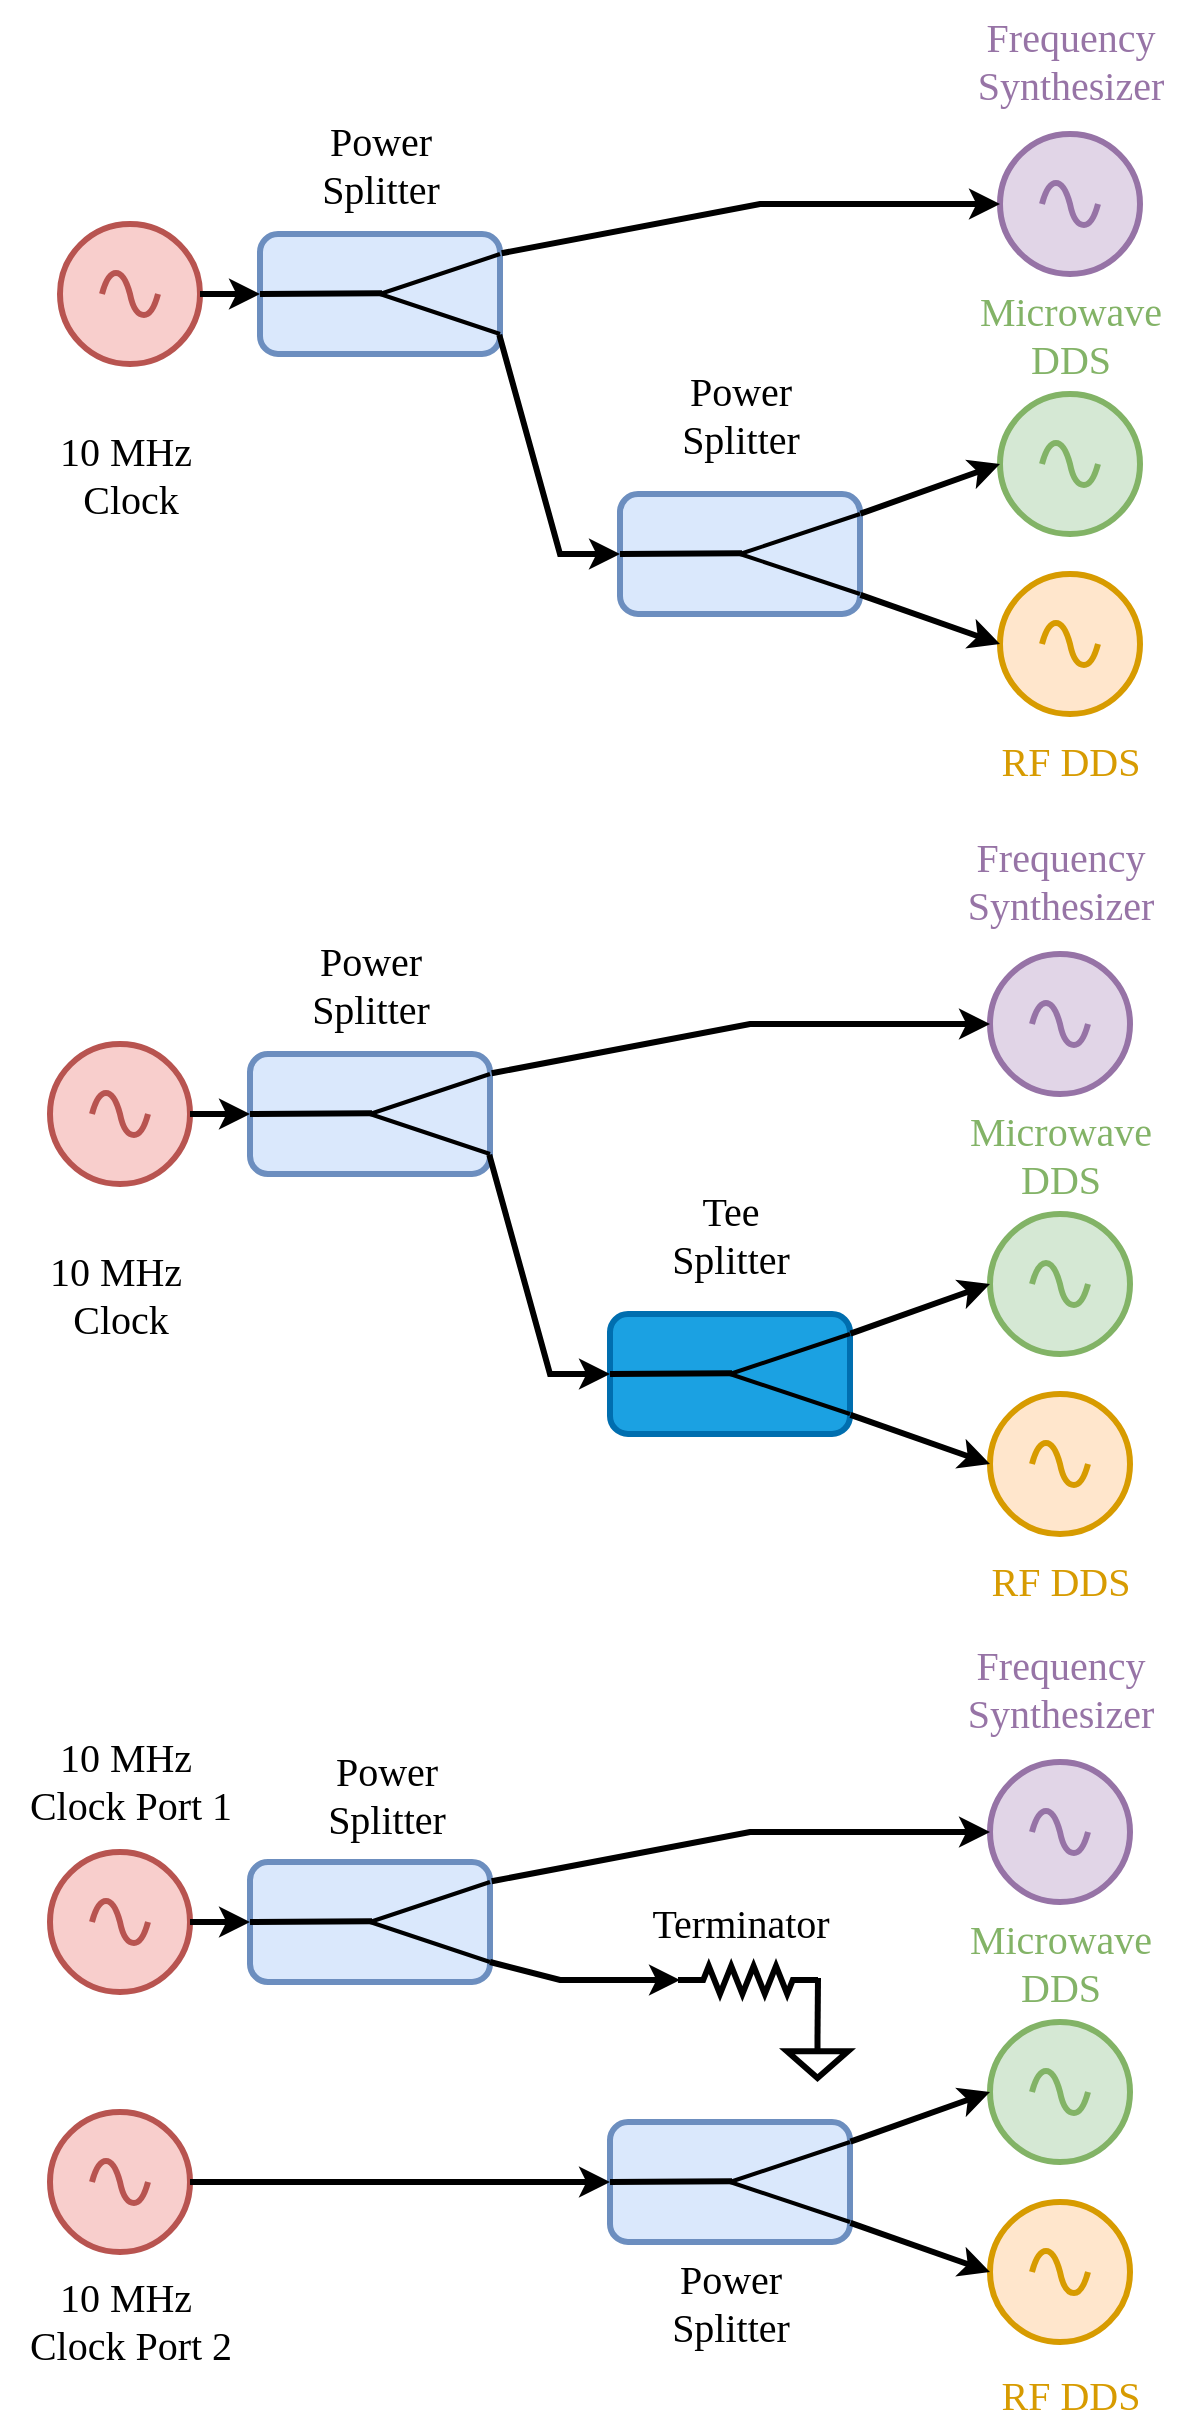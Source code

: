 <mxfile version="26.0.6">
  <diagram name="Page-1" id="kf-HXMYHtJ7qkP8PMGID">
    <mxGraphModel dx="1377" dy="718" grid="1" gridSize="10" guides="1" tooltips="1" connect="1" arrows="1" fold="1" page="1" pageScale="1" pageWidth="600" pageHeight="1300" math="0" shadow="0">
      <root>
        <mxCell id="0" />
        <mxCell id="1" parent="0" />
        <mxCell id="2XvLTmgFa15NH41Y0j28-1" value="" style="pointerEvents=1;verticalLabelPosition=bottom;shadow=0;dashed=0;align=center;html=1;verticalAlign=top;shape=mxgraph.electrical.signal_sources.source;aspect=fixed;points=[[0.5,0,0],[1,0.5,0],[0.5,1,0],[0,0.5,0]];elSignalType=ac;strokeWidth=3;fillColor=#f8cecc;strokeColor=#b85450;" vertex="1" parent="1">
          <mxGeometry x="30" y="122" width="70" height="70" as="geometry" />
        </mxCell>
        <mxCell id="2XvLTmgFa15NH41Y0j28-2" value="" style="rounded=1;whiteSpace=wrap;html=1;strokeWidth=3;container=0;fillColor=#dae8fc;strokeColor=#6c8ebf;" vertex="1" parent="1">
          <mxGeometry x="130" y="127" width="120" height="60" as="geometry" />
        </mxCell>
        <mxCell id="2XvLTmgFa15NH41Y0j28-3" value="" style="endArrow=none;html=1;rounded=0;strokeWidth=3;" edge="1" parent="1">
          <mxGeometry width="50" height="50" relative="1" as="geometry">
            <mxPoint x="130" y="157" as="sourcePoint" />
            <mxPoint x="191" y="156.57" as="targetPoint" />
          </mxGeometry>
        </mxCell>
        <mxCell id="2XvLTmgFa15NH41Y0j28-4" value="" style="endArrow=none;html=1;rounded=0;strokeWidth=2;endFill=0;" edge="1" parent="1">
          <mxGeometry width="50" height="50" relative="1" as="geometry">
            <mxPoint x="189.997" y="157" as="sourcePoint" />
            <mxPoint x="250" y="177" as="targetPoint" />
          </mxGeometry>
        </mxCell>
        <mxCell id="2XvLTmgFa15NH41Y0j28-5" value="" style="endArrow=none;html=1;rounded=0;strokeWidth=2;endFill=0;" edge="1" parent="1">
          <mxGeometry width="50" height="50" relative="1" as="geometry">
            <mxPoint x="189.997" y="157" as="sourcePoint" />
            <mxPoint x="250" y="137" as="targetPoint" />
          </mxGeometry>
        </mxCell>
        <mxCell id="2XvLTmgFa15NH41Y0j28-8" value="" style="pointerEvents=1;verticalLabelPosition=bottom;shadow=0;dashed=0;align=center;html=1;verticalAlign=top;shape=mxgraph.electrical.signal_sources.source;aspect=fixed;points=[[0.5,0,0],[1,0.5,0],[0.5,1,0],[0,0.5,0]];elSignalType=ac;strokeWidth=3;fillColor=#e1d5e7;strokeColor=#9673a6;fontColor=light-dark(#9774a6, #ededed);" vertex="1" parent="1">
          <mxGeometry x="500" y="77" width="70" height="70" as="geometry" />
        </mxCell>
        <mxCell id="2XvLTmgFa15NH41Y0j28-9" value="" style="pointerEvents=1;verticalLabelPosition=bottom;shadow=0;dashed=0;align=center;html=1;verticalAlign=top;shape=mxgraph.electrical.signal_sources.source;aspect=fixed;points=[[0.5,0,0],[1,0.5,0],[0.5,1,0],[0,0.5,0]];elSignalType=ac;strokeWidth=3;fillColor=#d5e8d4;strokeColor=#82b366;" vertex="1" parent="1">
          <mxGeometry x="500" y="207" width="70" height="70" as="geometry" />
        </mxCell>
        <mxCell id="2XvLTmgFa15NH41Y0j28-10" value="" style="pointerEvents=1;verticalLabelPosition=bottom;shadow=0;dashed=0;align=center;html=1;verticalAlign=top;shape=mxgraph.electrical.signal_sources.source;aspect=fixed;points=[[0.5,0,0],[1,0.5,0],[0.5,1,0],[0,0.5,0]];elSignalType=ac;strokeWidth=3;fillColor=#ffe6cc;strokeColor=#d79b00;" vertex="1" parent="1">
          <mxGeometry x="500" y="297" width="70" height="70" as="geometry" />
        </mxCell>
        <mxCell id="2XvLTmgFa15NH41Y0j28-11" value="" style="rounded=1;whiteSpace=wrap;html=1;strokeWidth=3;container=0;fillColor=#dae8fc;strokeColor=#6c8ebf;" vertex="1" parent="1">
          <mxGeometry x="310" y="257" width="120" height="60" as="geometry" />
        </mxCell>
        <mxCell id="2XvLTmgFa15NH41Y0j28-12" value="" style="endArrow=none;html=1;rounded=0;strokeWidth=3;" edge="1" parent="1">
          <mxGeometry width="50" height="50" relative="1" as="geometry">
            <mxPoint x="310" y="287" as="sourcePoint" />
            <mxPoint x="371" y="286.57" as="targetPoint" />
          </mxGeometry>
        </mxCell>
        <mxCell id="2XvLTmgFa15NH41Y0j28-13" value="" style="endArrow=none;html=1;rounded=0;strokeWidth=2;endFill=0;" edge="1" parent="1">
          <mxGeometry width="50" height="50" relative="1" as="geometry">
            <mxPoint x="369.997" y="287" as="sourcePoint" />
            <mxPoint x="430" y="307" as="targetPoint" />
          </mxGeometry>
        </mxCell>
        <mxCell id="2XvLTmgFa15NH41Y0j28-14" value="" style="endArrow=none;html=1;rounded=0;strokeWidth=2;endFill=0;" edge="1" parent="1">
          <mxGeometry width="50" height="50" relative="1" as="geometry">
            <mxPoint x="369.997" y="287" as="sourcePoint" />
            <mxPoint x="430" y="267" as="targetPoint" />
          </mxGeometry>
        </mxCell>
        <mxCell id="2XvLTmgFa15NH41Y0j28-15" value="&lt;font face=&quot;Congenial&quot;&gt;10 MHz&amp;nbsp;&lt;/font&gt;&lt;div&gt;&lt;font face=&quot;Congenial&quot;&gt;Clock&lt;/font&gt;&lt;/div&gt;" style="text;html=1;align=center;verticalAlign=middle;resizable=0;points=[];autosize=1;strokeColor=none;fillColor=none;fontSize=20;" vertex="1" parent="1">
          <mxGeometry x="20" y="217" width="90" height="60" as="geometry" />
        </mxCell>
        <mxCell id="2XvLTmgFa15NH41Y0j28-16" value="" style="endArrow=classic;html=1;rounded=0;entryX=0;entryY=0.5;entryDx=0;entryDy=0;entryPerimeter=0;strokeWidth=3;exitX=1.007;exitY=0.16;exitDx=0;exitDy=0;exitPerimeter=0;" edge="1" parent="1" source="2XvLTmgFa15NH41Y0j28-2" target="2XvLTmgFa15NH41Y0j28-8">
          <mxGeometry width="50" height="50" relative="1" as="geometry">
            <mxPoint x="280" y="127" as="sourcePoint" />
            <mxPoint x="330" y="77" as="targetPoint" />
            <Array as="points">
              <mxPoint x="380" y="112" />
            </Array>
          </mxGeometry>
        </mxCell>
        <mxCell id="2XvLTmgFa15NH41Y0j28-17" value="Power&lt;div&gt;Splitter&lt;/div&gt;" style="text;html=1;align=center;verticalAlign=middle;resizable=0;points=[];autosize=1;strokeColor=none;fillColor=none;labelBackgroundColor=default;fontSize=20;fontFamily=Congenial;" vertex="1" parent="1">
          <mxGeometry x="145" y="62" width="90" height="60" as="geometry" />
        </mxCell>
        <mxCell id="2XvLTmgFa15NH41Y0j28-18" value="" style="endArrow=classic;html=1;rounded=0;spacing=2;strokeWidth=3;exitX=0.997;exitY=0.84;exitDx=0;exitDy=0;exitPerimeter=0;" edge="1" parent="1" source="2XvLTmgFa15NH41Y0j28-2">
          <mxGeometry width="50" height="50" relative="1" as="geometry">
            <mxPoint x="280" y="187" as="sourcePoint" />
            <mxPoint x="310" y="287" as="targetPoint" />
            <Array as="points">
              <mxPoint x="280" y="287" />
            </Array>
          </mxGeometry>
        </mxCell>
        <mxCell id="2XvLTmgFa15NH41Y0j28-19" value="" style="endArrow=classic;html=1;rounded=0;entryX=0;entryY=0.5;entryDx=0;entryDy=0;entryPerimeter=0;strokeWidth=3;exitX=1.002;exitY=0.164;exitDx=0;exitDy=0;exitPerimeter=0;" edge="1" parent="1" source="2XvLTmgFa15NH41Y0j28-11" target="2XvLTmgFa15NH41Y0j28-9">
          <mxGeometry width="50" height="50" relative="1" as="geometry">
            <mxPoint x="460" y="257" as="sourcePoint" />
            <mxPoint x="390" y="187" as="targetPoint" />
          </mxGeometry>
        </mxCell>
        <mxCell id="2XvLTmgFa15NH41Y0j28-20" value="" style="endArrow=classic;html=1;rounded=0;entryX=0;entryY=0.5;entryDx=0;entryDy=0;entryPerimeter=0;strokeWidth=3;exitX=1.002;exitY=0.841;exitDx=0;exitDy=0;exitPerimeter=0;" edge="1" parent="1" source="2XvLTmgFa15NH41Y0j28-11" target="2XvLTmgFa15NH41Y0j28-10">
          <mxGeometry width="50" height="50" relative="1" as="geometry">
            <mxPoint x="460" y="317" as="sourcePoint" />
            <mxPoint x="390" y="187" as="targetPoint" />
          </mxGeometry>
        </mxCell>
        <mxCell id="2XvLTmgFa15NH41Y0j28-21" value="" style="endArrow=classic;html=1;rounded=0;exitX=1;exitY=0.5;exitDx=0;exitDy=0;exitPerimeter=0;entryX=0;entryY=0.5;entryDx=0;entryDy=0;strokeWidth=3;" edge="1" parent="1" source="2XvLTmgFa15NH41Y0j28-1" target="2XvLTmgFa15NH41Y0j28-2">
          <mxGeometry width="50" height="50" relative="1" as="geometry">
            <mxPoint x="210" y="317" as="sourcePoint" />
            <mxPoint x="260" y="267" as="targetPoint" />
          </mxGeometry>
        </mxCell>
        <mxCell id="2XvLTmgFa15NH41Y0j28-22" value="Power&lt;div&gt;Splitter&lt;/div&gt;" style="text;html=1;align=center;verticalAlign=middle;resizable=0;points=[];autosize=1;strokeColor=none;fillColor=none;labelBackgroundColor=default;fontSize=20;fontFamily=Congenial;" vertex="1" parent="1">
          <mxGeometry x="325" y="187" width="90" height="60" as="geometry" />
        </mxCell>
        <mxCell id="2XvLTmgFa15NH41Y0j28-23" value="&lt;div&gt;Frequency&lt;/div&gt;&lt;div&gt;Synthesizer&lt;/div&gt;" style="text;html=1;align=center;verticalAlign=middle;resizable=0;points=[];autosize=1;strokeColor=none;fillColor=none;labelBackgroundColor=default;fontSize=20;fontFamily=Congenial;fontColor=light-dark(#9774a6, #ededed);" vertex="1" parent="1">
          <mxGeometry x="470" y="10" width="130" height="60" as="geometry" />
        </mxCell>
        <mxCell id="2XvLTmgFa15NH41Y0j28-24" value="&lt;div&gt;&lt;span style=&quot;background-color: light-dark(#ffffff, var(--ge-dark-color, #121212));&quot;&gt;Microwave&lt;/span&gt;&lt;/div&gt;&lt;div&gt;DDS&lt;/div&gt;" style="text;html=1;align=center;verticalAlign=middle;resizable=0;points=[];autosize=1;strokeColor=none;fillColor=none;labelBackgroundColor=default;fontSize=20;fontFamily=Congenial;fontColor=light-dark(#83b367, #ededed);" vertex="1" parent="1">
          <mxGeometry x="475" y="147" width="120" height="60" as="geometry" />
        </mxCell>
        <mxCell id="2XvLTmgFa15NH41Y0j28-25" value="&lt;div&gt;&lt;span style=&quot;background-color: light-dark(#ffffff, var(--ge-dark-color, #121212));&quot;&gt;RF DDS&lt;/span&gt;&lt;/div&gt;" style="text;html=1;align=center;verticalAlign=middle;resizable=0;points=[];autosize=1;strokeColor=none;fillColor=none;labelBackgroundColor=default;fontSize=20;fontFamily=Congenial;fontColor=light-dark(#d79b01, #ededed);" vertex="1" parent="1">
          <mxGeometry x="490" y="370" width="90" height="40" as="geometry" />
        </mxCell>
        <mxCell id="2XvLTmgFa15NH41Y0j28-26" value="" style="pointerEvents=1;verticalLabelPosition=bottom;shadow=0;dashed=0;align=center;html=1;verticalAlign=top;shape=mxgraph.electrical.signal_sources.source;aspect=fixed;points=[[0.5,0,0],[1,0.5,0],[0.5,1,0],[0,0.5,0]];elSignalType=ac;strokeWidth=3;fillColor=#f8cecc;strokeColor=#b85450;" vertex="1" parent="1">
          <mxGeometry x="25" y="532" width="70" height="70" as="geometry" />
        </mxCell>
        <mxCell id="2XvLTmgFa15NH41Y0j28-27" value="" style="rounded=1;whiteSpace=wrap;html=1;strokeWidth=3;container=0;fillColor=#dae8fc;strokeColor=#6c8ebf;" vertex="1" parent="1">
          <mxGeometry x="125" y="537" width="120" height="60" as="geometry" />
        </mxCell>
        <mxCell id="2XvLTmgFa15NH41Y0j28-28" value="" style="endArrow=none;html=1;rounded=0;strokeWidth=3;" edge="1" parent="1">
          <mxGeometry width="50" height="50" relative="1" as="geometry">
            <mxPoint x="125" y="567" as="sourcePoint" />
            <mxPoint x="186" y="566.57" as="targetPoint" />
          </mxGeometry>
        </mxCell>
        <mxCell id="2XvLTmgFa15NH41Y0j28-29" value="" style="endArrow=none;html=1;rounded=0;strokeWidth=2;endFill=0;" edge="1" parent="1">
          <mxGeometry width="50" height="50" relative="1" as="geometry">
            <mxPoint x="184.997" y="567" as="sourcePoint" />
            <mxPoint x="245" y="587" as="targetPoint" />
          </mxGeometry>
        </mxCell>
        <mxCell id="2XvLTmgFa15NH41Y0j28-30" value="" style="endArrow=none;html=1;rounded=0;strokeWidth=2;endFill=0;" edge="1" parent="1">
          <mxGeometry width="50" height="50" relative="1" as="geometry">
            <mxPoint x="184.997" y="567" as="sourcePoint" />
            <mxPoint x="245" y="547" as="targetPoint" />
          </mxGeometry>
        </mxCell>
        <mxCell id="2XvLTmgFa15NH41Y0j28-31" value="" style="pointerEvents=1;verticalLabelPosition=bottom;shadow=0;dashed=0;align=center;html=1;verticalAlign=top;shape=mxgraph.electrical.signal_sources.source;aspect=fixed;points=[[0.5,0,0],[1,0.5,0],[0.5,1,0],[0,0.5,0]];elSignalType=ac;strokeWidth=3;fillColor=#e1d5e7;strokeColor=#9673a6;fontColor=light-dark(#9774a6, #ededed);" vertex="1" parent="1">
          <mxGeometry x="495" y="487" width="70" height="70" as="geometry" />
        </mxCell>
        <mxCell id="2XvLTmgFa15NH41Y0j28-32" value="" style="pointerEvents=1;verticalLabelPosition=bottom;shadow=0;dashed=0;align=center;html=1;verticalAlign=top;shape=mxgraph.electrical.signal_sources.source;aspect=fixed;points=[[0.5,0,0],[1,0.5,0],[0.5,1,0],[0,0.5,0]];elSignalType=ac;strokeWidth=3;fillColor=#d5e8d4;strokeColor=#82b366;" vertex="1" parent="1">
          <mxGeometry x="495" y="617" width="70" height="70" as="geometry" />
        </mxCell>
        <mxCell id="2XvLTmgFa15NH41Y0j28-33" value="" style="pointerEvents=1;verticalLabelPosition=bottom;shadow=0;dashed=0;align=center;html=1;verticalAlign=top;shape=mxgraph.electrical.signal_sources.source;aspect=fixed;points=[[0.5,0,0],[1,0.5,0],[0.5,1,0],[0,0.5,0]];elSignalType=ac;strokeWidth=3;fillColor=#ffe6cc;strokeColor=#d79b00;" vertex="1" parent="1">
          <mxGeometry x="495" y="707" width="70" height="70" as="geometry" />
        </mxCell>
        <mxCell id="2XvLTmgFa15NH41Y0j28-34" value="" style="rounded=1;whiteSpace=wrap;html=1;strokeWidth=3;container=0;fillColor=#1ba1e2;strokeColor=#006EAF;fontColor=#ffffff;" vertex="1" parent="1">
          <mxGeometry x="305" y="667" width="120" height="60" as="geometry" />
        </mxCell>
        <mxCell id="2XvLTmgFa15NH41Y0j28-35" value="" style="endArrow=none;html=1;rounded=0;strokeWidth=3;" edge="1" parent="1">
          <mxGeometry width="50" height="50" relative="1" as="geometry">
            <mxPoint x="305" y="697" as="sourcePoint" />
            <mxPoint x="366" y="696.57" as="targetPoint" />
          </mxGeometry>
        </mxCell>
        <mxCell id="2XvLTmgFa15NH41Y0j28-36" value="" style="endArrow=none;html=1;rounded=0;strokeWidth=2;endFill=0;" edge="1" parent="1">
          <mxGeometry width="50" height="50" relative="1" as="geometry">
            <mxPoint x="364.997" y="697" as="sourcePoint" />
            <mxPoint x="425" y="717" as="targetPoint" />
          </mxGeometry>
        </mxCell>
        <mxCell id="2XvLTmgFa15NH41Y0j28-37" value="" style="endArrow=none;html=1;rounded=0;strokeWidth=2;endFill=0;" edge="1" parent="1">
          <mxGeometry width="50" height="50" relative="1" as="geometry">
            <mxPoint x="364.997" y="697" as="sourcePoint" />
            <mxPoint x="425" y="677" as="targetPoint" />
          </mxGeometry>
        </mxCell>
        <mxCell id="2XvLTmgFa15NH41Y0j28-38" value="&lt;font face=&quot;Congenial&quot;&gt;10 MHz&amp;nbsp;&lt;/font&gt;&lt;div&gt;&lt;font face=&quot;Congenial&quot;&gt;Clock&lt;/font&gt;&lt;/div&gt;" style="text;html=1;align=center;verticalAlign=middle;resizable=0;points=[];autosize=1;strokeColor=none;fillColor=none;fontSize=20;" vertex="1" parent="1">
          <mxGeometry x="15" y="627" width="90" height="60" as="geometry" />
        </mxCell>
        <mxCell id="2XvLTmgFa15NH41Y0j28-39" value="" style="endArrow=classic;html=1;rounded=0;entryX=0;entryY=0.5;entryDx=0;entryDy=0;entryPerimeter=0;strokeWidth=3;exitX=1.007;exitY=0.16;exitDx=0;exitDy=0;exitPerimeter=0;" edge="1" parent="1" source="2XvLTmgFa15NH41Y0j28-27" target="2XvLTmgFa15NH41Y0j28-31">
          <mxGeometry width="50" height="50" relative="1" as="geometry">
            <mxPoint x="275" y="537" as="sourcePoint" />
            <mxPoint x="325" y="487" as="targetPoint" />
            <Array as="points">
              <mxPoint x="375" y="522" />
            </Array>
          </mxGeometry>
        </mxCell>
        <mxCell id="2XvLTmgFa15NH41Y0j28-40" value="Power&lt;div&gt;Splitter&lt;/div&gt;" style="text;html=1;align=center;verticalAlign=middle;resizable=0;points=[];autosize=1;strokeColor=none;fillColor=none;labelBackgroundColor=default;fontSize=20;fontFamily=Congenial;" vertex="1" parent="1">
          <mxGeometry x="140" y="472" width="90" height="60" as="geometry" />
        </mxCell>
        <mxCell id="2XvLTmgFa15NH41Y0j28-41" value="" style="endArrow=classic;html=1;rounded=0;spacing=2;strokeWidth=3;exitX=0.997;exitY=0.84;exitDx=0;exitDy=0;exitPerimeter=0;" edge="1" parent="1" source="2XvLTmgFa15NH41Y0j28-27">
          <mxGeometry width="50" height="50" relative="1" as="geometry">
            <mxPoint x="275" y="597" as="sourcePoint" />
            <mxPoint x="305" y="697" as="targetPoint" />
            <Array as="points">
              <mxPoint x="275" y="697" />
            </Array>
          </mxGeometry>
        </mxCell>
        <mxCell id="2XvLTmgFa15NH41Y0j28-42" value="" style="endArrow=classic;html=1;rounded=0;entryX=0;entryY=0.5;entryDx=0;entryDy=0;entryPerimeter=0;strokeWidth=3;exitX=1.002;exitY=0.164;exitDx=0;exitDy=0;exitPerimeter=0;" edge="1" parent="1" source="2XvLTmgFa15NH41Y0j28-34" target="2XvLTmgFa15NH41Y0j28-32">
          <mxGeometry width="50" height="50" relative="1" as="geometry">
            <mxPoint x="455" y="667" as="sourcePoint" />
            <mxPoint x="385" y="597" as="targetPoint" />
          </mxGeometry>
        </mxCell>
        <mxCell id="2XvLTmgFa15NH41Y0j28-43" value="" style="endArrow=classic;html=1;rounded=0;entryX=0;entryY=0.5;entryDx=0;entryDy=0;entryPerimeter=0;strokeWidth=3;exitX=1.002;exitY=0.841;exitDx=0;exitDy=0;exitPerimeter=0;" edge="1" parent="1" source="2XvLTmgFa15NH41Y0j28-34" target="2XvLTmgFa15NH41Y0j28-33">
          <mxGeometry width="50" height="50" relative="1" as="geometry">
            <mxPoint x="455" y="727" as="sourcePoint" />
            <mxPoint x="385" y="597" as="targetPoint" />
          </mxGeometry>
        </mxCell>
        <mxCell id="2XvLTmgFa15NH41Y0j28-44" value="" style="endArrow=classic;html=1;rounded=0;exitX=1;exitY=0.5;exitDx=0;exitDy=0;exitPerimeter=0;entryX=0;entryY=0.5;entryDx=0;entryDy=0;strokeWidth=3;" edge="1" parent="1" source="2XvLTmgFa15NH41Y0j28-26" target="2XvLTmgFa15NH41Y0j28-27">
          <mxGeometry width="50" height="50" relative="1" as="geometry">
            <mxPoint x="205" y="727" as="sourcePoint" />
            <mxPoint x="255" y="677" as="targetPoint" />
          </mxGeometry>
        </mxCell>
        <mxCell id="2XvLTmgFa15NH41Y0j28-45" value="Tee&lt;div&gt;Splitter&lt;/div&gt;" style="text;html=1;align=center;verticalAlign=middle;resizable=0;points=[];autosize=1;strokeColor=none;fillColor=none;labelBackgroundColor=default;fontSize=20;fontFamily=Congenial;" vertex="1" parent="1">
          <mxGeometry x="320" y="597" width="90" height="60" as="geometry" />
        </mxCell>
        <mxCell id="2XvLTmgFa15NH41Y0j28-46" value="&lt;div&gt;Frequency&lt;/div&gt;&lt;div&gt;Synthesizer&lt;/div&gt;" style="text;html=1;align=center;verticalAlign=middle;resizable=0;points=[];autosize=1;strokeColor=none;fillColor=none;labelBackgroundColor=default;fontSize=20;fontFamily=Congenial;fontColor=light-dark(#9774a6, #ededed);" vertex="1" parent="1">
          <mxGeometry x="465" y="420" width="130" height="60" as="geometry" />
        </mxCell>
        <mxCell id="2XvLTmgFa15NH41Y0j28-47" value="&lt;div&gt;&lt;span style=&quot;background-color: light-dark(#ffffff, var(--ge-dark-color, #121212));&quot;&gt;Microwave&lt;/span&gt;&lt;/div&gt;&lt;div&gt;DDS&lt;/div&gt;" style="text;html=1;align=center;verticalAlign=middle;resizable=0;points=[];autosize=1;strokeColor=none;fillColor=none;labelBackgroundColor=default;fontSize=20;fontFamily=Congenial;fontColor=light-dark(#83b367, #ededed);" vertex="1" parent="1">
          <mxGeometry x="470" y="557" width="120" height="60" as="geometry" />
        </mxCell>
        <mxCell id="2XvLTmgFa15NH41Y0j28-48" value="&lt;div&gt;&lt;span style=&quot;background-color: light-dark(#ffffff, var(--ge-dark-color, #121212));&quot;&gt;RF DDS&lt;/span&gt;&lt;/div&gt;" style="text;html=1;align=center;verticalAlign=middle;resizable=0;points=[];autosize=1;strokeColor=none;fillColor=none;labelBackgroundColor=default;fontSize=20;fontFamily=Congenial;fontColor=light-dark(#d79b01, #ededed);" vertex="1" parent="1">
          <mxGeometry x="485" y="780" width="90" height="40" as="geometry" />
        </mxCell>
        <mxCell id="2XvLTmgFa15NH41Y0j28-72" value="" style="pointerEvents=1;verticalLabelPosition=bottom;shadow=0;dashed=0;align=center;html=1;verticalAlign=top;shape=mxgraph.electrical.signal_sources.source;aspect=fixed;points=[[0.5,0,0],[1,0.5,0],[0.5,1,0],[0,0.5,0]];elSignalType=ac;strokeWidth=3;fillColor=#f8cecc;strokeColor=#b85450;" vertex="1" parent="1">
          <mxGeometry x="25" y="936" width="70" height="70" as="geometry" />
        </mxCell>
        <mxCell id="2XvLTmgFa15NH41Y0j28-73" value="" style="rounded=1;whiteSpace=wrap;html=1;strokeWidth=3;container=0;fillColor=#dae8fc;strokeColor=#6c8ebf;" vertex="1" parent="1">
          <mxGeometry x="125" y="941" width="120" height="60" as="geometry" />
        </mxCell>
        <mxCell id="2XvLTmgFa15NH41Y0j28-74" value="" style="endArrow=none;html=1;rounded=0;strokeWidth=3;" edge="1" parent="1">
          <mxGeometry width="50" height="50" relative="1" as="geometry">
            <mxPoint x="125" y="971" as="sourcePoint" />
            <mxPoint x="186" y="970.57" as="targetPoint" />
          </mxGeometry>
        </mxCell>
        <mxCell id="2XvLTmgFa15NH41Y0j28-75" value="" style="endArrow=none;html=1;rounded=0;strokeWidth=2;endFill=0;" edge="1" parent="1">
          <mxGeometry width="50" height="50" relative="1" as="geometry">
            <mxPoint x="184.997" y="971" as="sourcePoint" />
            <mxPoint x="245" y="991" as="targetPoint" />
          </mxGeometry>
        </mxCell>
        <mxCell id="2XvLTmgFa15NH41Y0j28-76" value="" style="endArrow=none;html=1;rounded=0;strokeWidth=2;endFill=0;" edge="1" parent="1">
          <mxGeometry width="50" height="50" relative="1" as="geometry">
            <mxPoint x="184.997" y="971" as="sourcePoint" />
            <mxPoint x="245" y="951" as="targetPoint" />
          </mxGeometry>
        </mxCell>
        <mxCell id="2XvLTmgFa15NH41Y0j28-77" value="" style="pointerEvents=1;verticalLabelPosition=bottom;shadow=0;dashed=0;align=center;html=1;verticalAlign=top;shape=mxgraph.electrical.signal_sources.source;aspect=fixed;points=[[0.5,0,0],[1,0.5,0],[0.5,1,0],[0,0.5,0]];elSignalType=ac;strokeWidth=3;fillColor=#e1d5e7;strokeColor=#9673a6;fontColor=light-dark(#9774a6, #ededed);" vertex="1" parent="1">
          <mxGeometry x="495" y="891" width="70" height="70" as="geometry" />
        </mxCell>
        <mxCell id="2XvLTmgFa15NH41Y0j28-78" value="" style="pointerEvents=1;verticalLabelPosition=bottom;shadow=0;dashed=0;align=center;html=1;verticalAlign=top;shape=mxgraph.electrical.signal_sources.source;aspect=fixed;points=[[0.5,0,0],[1,0.5,0],[0.5,1,0],[0,0.5,0]];elSignalType=ac;strokeWidth=3;fillColor=#d5e8d4;strokeColor=#82b366;" vertex="1" parent="1">
          <mxGeometry x="495" y="1021" width="70" height="70" as="geometry" />
        </mxCell>
        <mxCell id="2XvLTmgFa15NH41Y0j28-79" value="" style="pointerEvents=1;verticalLabelPosition=bottom;shadow=0;dashed=0;align=center;html=1;verticalAlign=top;shape=mxgraph.electrical.signal_sources.source;aspect=fixed;points=[[0.5,0,0],[1,0.5,0],[0.5,1,0],[0,0.5,0]];elSignalType=ac;strokeWidth=3;fillColor=#ffe6cc;strokeColor=#d79b00;" vertex="1" parent="1">
          <mxGeometry x="495" y="1111" width="70" height="70" as="geometry" />
        </mxCell>
        <mxCell id="2XvLTmgFa15NH41Y0j28-80" value="" style="rounded=1;whiteSpace=wrap;html=1;strokeWidth=3;container=0;fillColor=#dae8fc;strokeColor=#6c8ebf;" vertex="1" parent="1">
          <mxGeometry x="305" y="1071" width="120" height="60" as="geometry" />
        </mxCell>
        <mxCell id="2XvLTmgFa15NH41Y0j28-81" value="" style="endArrow=none;html=1;rounded=0;strokeWidth=3;" edge="1" parent="1">
          <mxGeometry width="50" height="50" relative="1" as="geometry">
            <mxPoint x="305" y="1101" as="sourcePoint" />
            <mxPoint x="366" y="1100.57" as="targetPoint" />
          </mxGeometry>
        </mxCell>
        <mxCell id="2XvLTmgFa15NH41Y0j28-82" value="" style="endArrow=none;html=1;rounded=0;strokeWidth=2;endFill=0;" edge="1" parent="1">
          <mxGeometry width="50" height="50" relative="1" as="geometry">
            <mxPoint x="364.997" y="1101" as="sourcePoint" />
            <mxPoint x="425" y="1121" as="targetPoint" />
          </mxGeometry>
        </mxCell>
        <mxCell id="2XvLTmgFa15NH41Y0j28-83" value="" style="endArrow=none;html=1;rounded=0;strokeWidth=2;endFill=0;" edge="1" parent="1">
          <mxGeometry width="50" height="50" relative="1" as="geometry">
            <mxPoint x="364.997" y="1101" as="sourcePoint" />
            <mxPoint x="425" y="1081" as="targetPoint" />
          </mxGeometry>
        </mxCell>
        <mxCell id="2XvLTmgFa15NH41Y0j28-84" value="&lt;font face=&quot;Congenial&quot;&gt;10 MHz&amp;nbsp;&lt;/font&gt;&lt;div&gt;&lt;font face=&quot;Congenial&quot;&gt;Clock Port 1&lt;/font&gt;&lt;/div&gt;" style="text;html=1;align=center;verticalAlign=middle;resizable=0;points=[];autosize=1;strokeColor=none;fillColor=none;fontSize=20;" vertex="1" parent="1">
          <mxGeometry y="870" width="130" height="60" as="geometry" />
        </mxCell>
        <mxCell id="2XvLTmgFa15NH41Y0j28-85" value="" style="endArrow=classic;html=1;rounded=0;entryX=0;entryY=0.5;entryDx=0;entryDy=0;entryPerimeter=0;strokeWidth=3;exitX=1.007;exitY=0.16;exitDx=0;exitDy=0;exitPerimeter=0;" edge="1" parent="1" source="2XvLTmgFa15NH41Y0j28-73" target="2XvLTmgFa15NH41Y0j28-77">
          <mxGeometry width="50" height="50" relative="1" as="geometry">
            <mxPoint x="275" y="941" as="sourcePoint" />
            <mxPoint x="325" y="891" as="targetPoint" />
            <Array as="points">
              <mxPoint x="375" y="926" />
            </Array>
          </mxGeometry>
        </mxCell>
        <mxCell id="2XvLTmgFa15NH41Y0j28-86" value="Power&lt;div&gt;Splitter&lt;/div&gt;" style="text;html=1;align=center;verticalAlign=middle;resizable=0;points=[];autosize=1;strokeColor=none;fillColor=none;labelBackgroundColor=default;fontSize=20;fontFamily=Congenial;" vertex="1" parent="1">
          <mxGeometry x="148" y="877" width="90" height="60" as="geometry" />
        </mxCell>
        <mxCell id="2XvLTmgFa15NH41Y0j28-88" value="" style="endArrow=classic;html=1;rounded=0;entryX=0;entryY=0.5;entryDx=0;entryDy=0;entryPerimeter=0;strokeWidth=3;exitX=1.002;exitY=0.164;exitDx=0;exitDy=0;exitPerimeter=0;" edge="1" parent="1" source="2XvLTmgFa15NH41Y0j28-80" target="2XvLTmgFa15NH41Y0j28-78">
          <mxGeometry width="50" height="50" relative="1" as="geometry">
            <mxPoint x="455" y="1071" as="sourcePoint" />
            <mxPoint x="385" y="1001" as="targetPoint" />
          </mxGeometry>
        </mxCell>
        <mxCell id="2XvLTmgFa15NH41Y0j28-89" value="" style="endArrow=classic;html=1;rounded=0;entryX=0;entryY=0.5;entryDx=0;entryDy=0;entryPerimeter=0;strokeWidth=3;exitX=1.002;exitY=0.841;exitDx=0;exitDy=0;exitPerimeter=0;" edge="1" parent="1" source="2XvLTmgFa15NH41Y0j28-80" target="2XvLTmgFa15NH41Y0j28-79">
          <mxGeometry width="50" height="50" relative="1" as="geometry">
            <mxPoint x="455" y="1131" as="sourcePoint" />
            <mxPoint x="385" y="1001" as="targetPoint" />
          </mxGeometry>
        </mxCell>
        <mxCell id="2XvLTmgFa15NH41Y0j28-90" value="" style="endArrow=classic;html=1;rounded=0;exitX=1;exitY=0.5;exitDx=0;exitDy=0;exitPerimeter=0;entryX=0;entryY=0.5;entryDx=0;entryDy=0;strokeWidth=3;" edge="1" parent="1" source="2XvLTmgFa15NH41Y0j28-72" target="2XvLTmgFa15NH41Y0j28-73">
          <mxGeometry width="50" height="50" relative="1" as="geometry">
            <mxPoint x="205" y="1131" as="sourcePoint" />
            <mxPoint x="255" y="1081" as="targetPoint" />
          </mxGeometry>
        </mxCell>
        <mxCell id="2XvLTmgFa15NH41Y0j28-91" value="Power&lt;br&gt;&lt;div&gt;Splitter&lt;/div&gt;" style="text;html=1;align=center;verticalAlign=middle;resizable=0;points=[];autosize=1;strokeColor=none;fillColor=none;labelBackgroundColor=default;fontSize=20;fontFamily=Congenial;" vertex="1" parent="1">
          <mxGeometry x="320" y="1131" width="90" height="60" as="geometry" />
        </mxCell>
        <mxCell id="2XvLTmgFa15NH41Y0j28-92" value="&lt;div&gt;Frequency&lt;/div&gt;&lt;div&gt;Synthesizer&lt;/div&gt;" style="text;html=1;align=center;verticalAlign=middle;resizable=0;points=[];autosize=1;strokeColor=none;fillColor=none;labelBackgroundColor=default;fontSize=20;fontFamily=Congenial;fontColor=light-dark(#9774a6, #ededed);" vertex="1" parent="1">
          <mxGeometry x="465" y="824" width="130" height="60" as="geometry" />
        </mxCell>
        <mxCell id="2XvLTmgFa15NH41Y0j28-93" value="&lt;div&gt;&lt;span style=&quot;background-color: light-dark(#ffffff, var(--ge-dark-color, #121212));&quot;&gt;Microwave&lt;/span&gt;&lt;/div&gt;&lt;div&gt;DDS&lt;/div&gt;" style="text;html=1;align=center;verticalAlign=middle;resizable=0;points=[];autosize=1;strokeColor=none;fillColor=none;labelBackgroundColor=default;fontSize=20;fontFamily=Congenial;fontColor=light-dark(#83b367, #ededed);" vertex="1" parent="1">
          <mxGeometry x="470" y="961" width="120" height="60" as="geometry" />
        </mxCell>
        <mxCell id="2XvLTmgFa15NH41Y0j28-94" value="&lt;div&gt;&lt;span style=&quot;background-color: light-dark(#ffffff, var(--ge-dark-color, #121212));&quot;&gt;RF DDS&lt;/span&gt;&lt;/div&gt;" style="text;html=1;align=center;verticalAlign=middle;resizable=0;points=[];autosize=1;strokeColor=none;fillColor=none;labelBackgroundColor=default;fontSize=20;fontFamily=Congenial;fontColor=light-dark(#d79b01, #ededed);" vertex="1" parent="1">
          <mxGeometry x="490" y="1187" width="90" height="40" as="geometry" />
        </mxCell>
        <mxCell id="2XvLTmgFa15NH41Y0j28-95" value="" style="pointerEvents=1;verticalLabelPosition=bottom;shadow=0;dashed=0;align=center;html=1;verticalAlign=top;shape=mxgraph.electrical.signal_sources.source;aspect=fixed;points=[[0.5,0,0],[1,0.5,0],[0.5,1,0],[0,0.5,0]];elSignalType=ac;strokeWidth=3;fillColor=#f8cecc;strokeColor=#b85450;" vertex="1" parent="1">
          <mxGeometry x="25" y="1066" width="70" height="70" as="geometry" />
        </mxCell>
        <mxCell id="2XvLTmgFa15NH41Y0j28-96" value="&lt;font face=&quot;Congenial&quot;&gt;10 MHz&amp;nbsp;&lt;/font&gt;&lt;div&gt;&lt;font face=&quot;Congenial&quot;&gt;Clock Port 2&lt;/font&gt;&lt;/div&gt;" style="text;html=1;align=center;verticalAlign=middle;resizable=0;points=[];autosize=1;strokeColor=none;fillColor=none;fontSize=20;" vertex="1" parent="1">
          <mxGeometry y="1140" width="130" height="60" as="geometry" />
        </mxCell>
        <mxCell id="2XvLTmgFa15NH41Y0j28-97" value="" style="endArrow=classic;html=1;rounded=0;exitX=1;exitY=0.5;exitDx=0;exitDy=0;exitPerimeter=0;entryX=0;entryY=0.5;entryDx=0;entryDy=0;strokeWidth=3;" edge="1" parent="1" source="2XvLTmgFa15NH41Y0j28-95" target="2XvLTmgFa15NH41Y0j28-80">
          <mxGeometry width="50" height="50" relative="1" as="geometry">
            <mxPoint x="360" y="1060" as="sourcePoint" />
            <mxPoint x="410" y="1010" as="targetPoint" />
          </mxGeometry>
        </mxCell>
        <mxCell id="2XvLTmgFa15NH41Y0j28-98" value="" style="endArrow=classic;html=1;rounded=0;strokeWidth=3;exitX=1.007;exitY=0.16;exitDx=0;exitDy=0;exitPerimeter=0;" edge="1" parent="1">
          <mxGeometry width="50" height="50" relative="1" as="geometry">
            <mxPoint x="245" y="991" as="sourcePoint" />
            <mxPoint x="340" y="1000" as="targetPoint" />
            <Array as="points">
              <mxPoint x="280" y="1000" />
            </Array>
          </mxGeometry>
        </mxCell>
        <mxCell id="2XvLTmgFa15NH41Y0j28-99" value="" style="pointerEvents=1;verticalLabelPosition=bottom;shadow=0;dashed=0;align=center;html=1;verticalAlign=top;shape=mxgraph.electrical.resistors.resistor_2;direction=west;strokeWidth=3;" vertex="1" parent="1">
          <mxGeometry x="339" y="993" width="70" height="14" as="geometry" />
        </mxCell>
        <mxCell id="2XvLTmgFa15NH41Y0j28-100" value="" style="pointerEvents=1;verticalLabelPosition=bottom;shadow=0;dashed=0;align=center;html=1;verticalAlign=top;shape=mxgraph.electrical.signal_sources.signal_ground;strokeWidth=3;" vertex="1" parent="1">
          <mxGeometry x="393.5" y="1029" width="30.5" height="20" as="geometry" />
        </mxCell>
        <mxCell id="2XvLTmgFa15NH41Y0j28-101" value="" style="endArrow=none;html=1;rounded=0;exitX=0.5;exitY=0;exitDx=0;exitDy=0;exitPerimeter=0;strokeWidth=3;entryX=0;entryY=0.5;entryDx=0;entryDy=0;entryPerimeter=0;" edge="1" parent="1" source="2XvLTmgFa15NH41Y0j28-100">
          <mxGeometry width="50" height="50" relative="1" as="geometry">
            <mxPoint x="413.75" y="1029.9" as="sourcePoint" />
            <mxPoint x="409" y="999" as="targetPoint" />
          </mxGeometry>
        </mxCell>
        <mxCell id="2XvLTmgFa15NH41Y0j28-102" value="Terminator" style="text;html=1;align=center;verticalAlign=middle;resizable=0;points=[];autosize=1;strokeColor=none;fillColor=none;strokeWidth=1;fontSize=20;fontFamily=Congenial;" vertex="1" parent="1">
          <mxGeometry x="310" y="951" width="120" height="40" as="geometry" />
        </mxCell>
      </root>
    </mxGraphModel>
  </diagram>
</mxfile>
